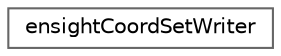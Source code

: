 digraph "Graphical Class Hierarchy"
{
 // LATEX_PDF_SIZE
  bgcolor="transparent";
  edge [fontname=Helvetica,fontsize=10,labelfontname=Helvetica,labelfontsize=10];
  node [fontname=Helvetica,fontsize=10,shape=box,height=0.2,width=0.4];
  rankdir="LR";
  Node0 [id="Node000000",label="ensightCoordSetWriter",height=0.2,width=0.4,color="grey40", fillcolor="white", style="filled",URL="$classFoam_1_1coordSetWriters_1_1ensightCoordSetWriter.html",tooltip="A coordSetWriter for Ensight format."];
}

